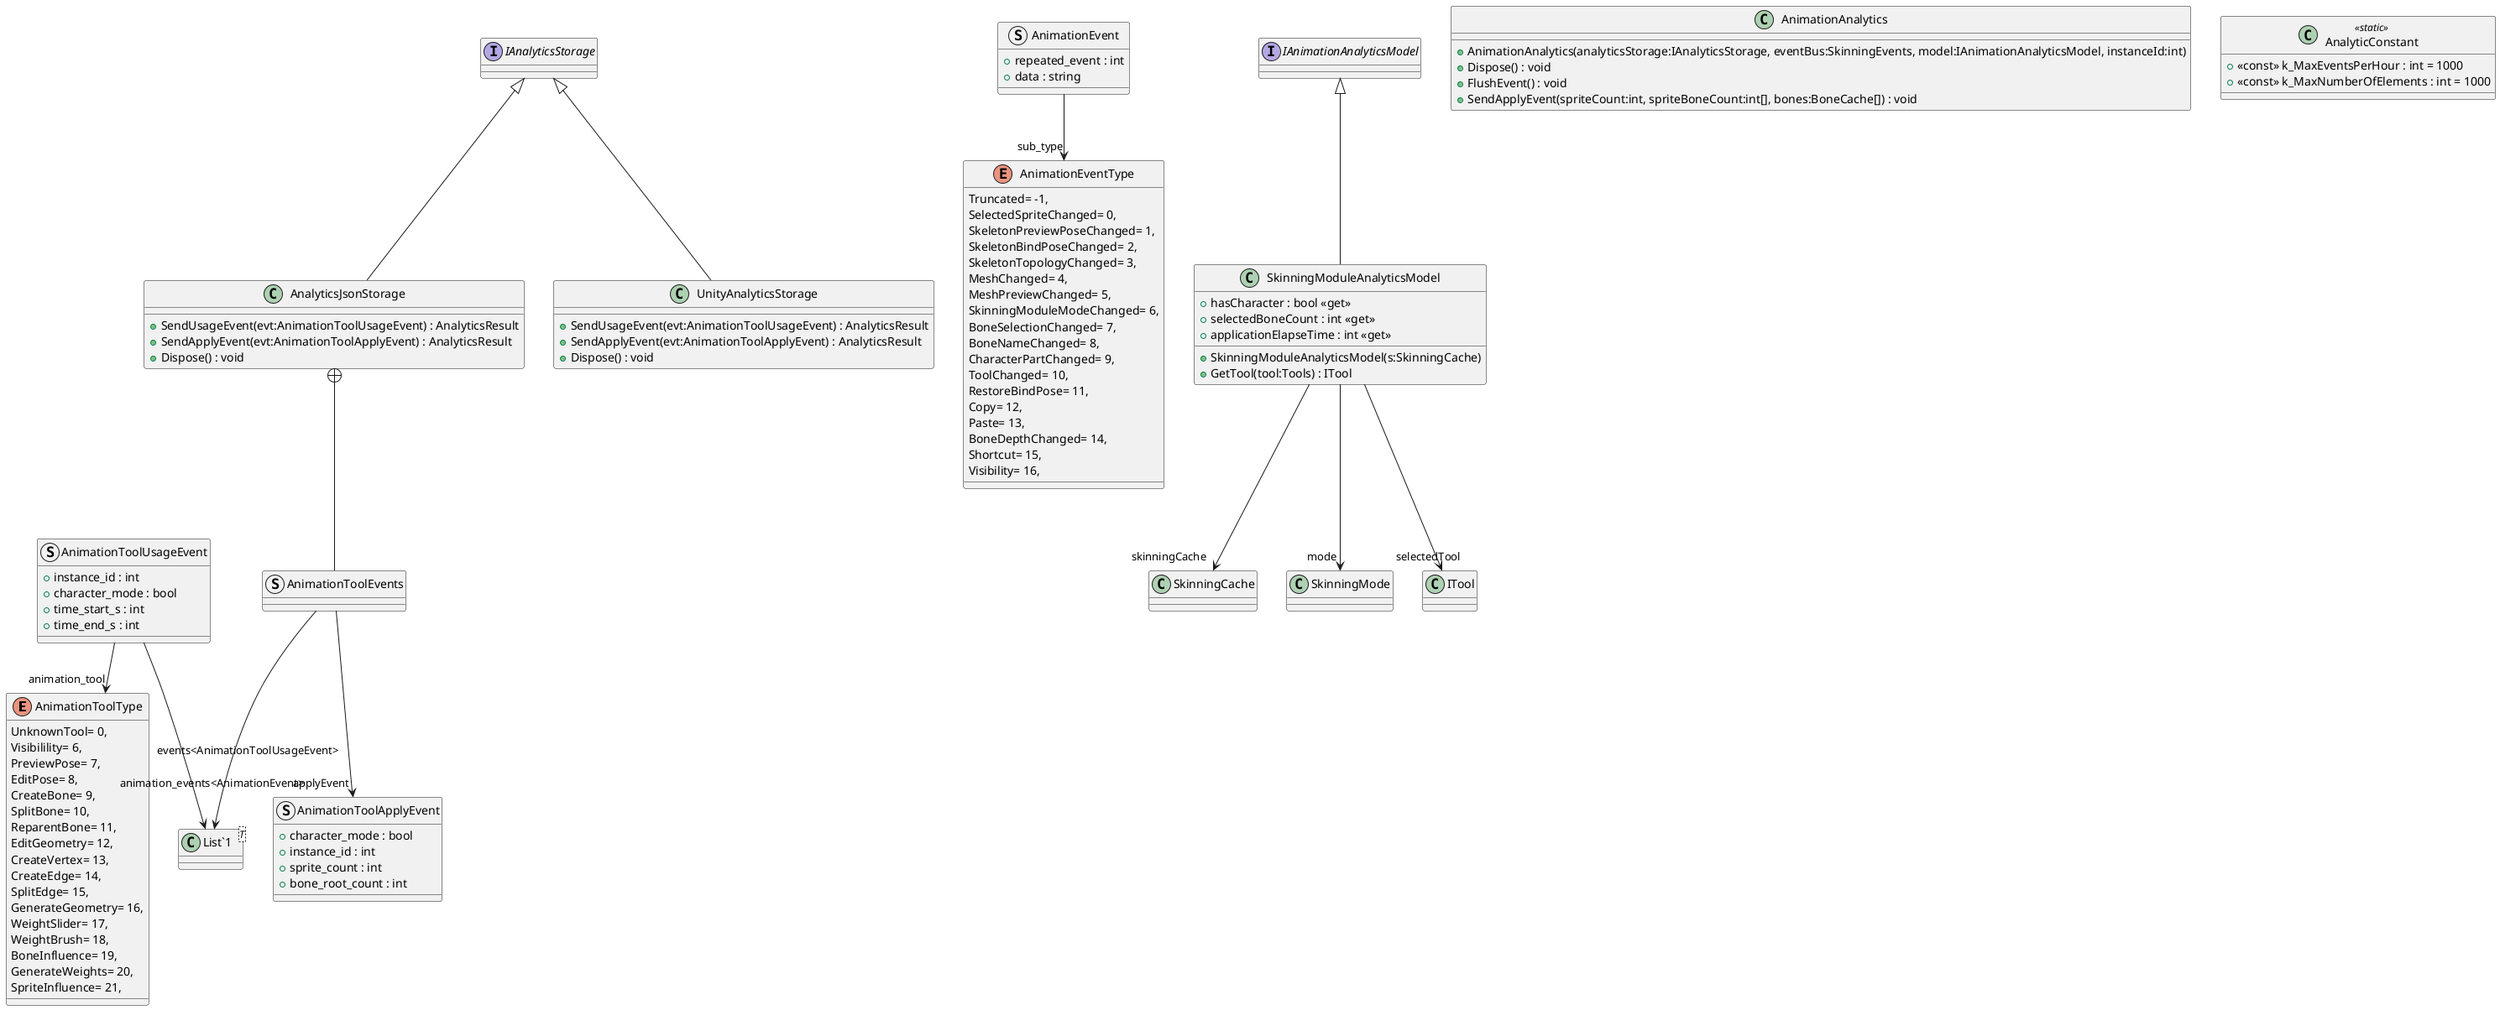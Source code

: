 @startuml
enum AnimationToolType {
    UnknownTool= 0,
    Visibilility= 6,
    PreviewPose= 7,
    EditPose= 8,
    CreateBone= 9,
    SplitBone= 10,
    ReparentBone= 11,
    EditGeometry= 12,
    CreateVertex= 13,
    CreateEdge= 14,
    SplitEdge= 15,
    GenerateGeometry= 16,
    WeightSlider= 17,
    WeightBrush= 18,
    BoneInfluence= 19,
    GenerateWeights= 20,
    SpriteInfluence= 21,
}
enum AnimationEventType {
    Truncated= -1,
    SelectedSpriteChanged= 0,
    SkeletonPreviewPoseChanged= 1,
    SkeletonBindPoseChanged= 2,
    SkeletonTopologyChanged= 3,
    MeshChanged= 4,
    MeshPreviewChanged= 5,
    SkinningModuleModeChanged= 6,
    BoneSelectionChanged= 7,
    BoneNameChanged= 8,
    CharacterPartChanged= 9,
    ToolChanged= 10,
    RestoreBindPose= 11,
    Copy= 12,
    Paste= 13,
    BoneDepthChanged= 14,
    Shortcut= 15,
    Visibility= 16,
}
struct AnimationEvent {
    + repeated_event : int
    + data : string
}
struct AnimationToolUsageEvent {
    + instance_id : int
    + character_mode : bool
    + time_start_s : int
    + time_end_s : int
}
struct AnimationToolApplyEvent {
    + character_mode : bool
    + instance_id : int
    + sprite_count : int
    + bone_root_count : int
}
interface IAnimationAnalyticsModel {
}
class SkinningModuleAnalyticsModel {
    + hasCharacter : bool <<get>>
    + SkinningModuleAnalyticsModel(s:SkinningCache)
    + GetTool(tool:Tools) : ITool
    + selectedBoneCount : int <<get>>
    + applicationElapseTime : int <<get>>
}
class AnimationAnalytics {
    + AnimationAnalytics(analyticsStorage:IAnalyticsStorage, eventBus:SkinningEvents, model:IAnimationAnalyticsModel, instanceId:int)
    + Dispose() : void
    + FlushEvent() : void
    + SendApplyEvent(spriteCount:int, spriteBoneCount:int[], bones:BoneCache[]) : void
}
interface IAnalyticsStorage {
}
class AnalyticConstant <<static>> {
    + <<const>> k_MaxEventsPerHour : int = 1000
    + <<const>> k_MaxNumberOfElements : int = 1000
}
class AnalyticsJsonStorage {
    + SendUsageEvent(evt:AnimationToolUsageEvent) : AnalyticsResult
    + SendApplyEvent(evt:AnimationToolApplyEvent) : AnalyticsResult
    + Dispose() : void
}
class UnityAnalyticsStorage {
    + SendUsageEvent(evt:AnimationToolUsageEvent) : AnalyticsResult
    + SendApplyEvent(evt:AnimationToolApplyEvent) : AnalyticsResult
    + Dispose() : void
}
class "List`1"<T> {
}
struct AnimationToolEvents {
}
AnimationEvent --> "sub_type" AnimationEventType
AnimationToolUsageEvent --> "animation_tool" AnimationToolType
AnimationToolUsageEvent --> "animation_events<AnimationEvent>" "List`1"
IAnimationAnalyticsModel <|-- SkinningModuleAnalyticsModel
SkinningModuleAnalyticsModel --> "skinningCache" SkinningCache
SkinningModuleAnalyticsModel --> "mode" SkinningMode
SkinningModuleAnalyticsModel --> "selectedTool" ITool
IAnalyticsStorage <|-- AnalyticsJsonStorage
IAnalyticsStorage <|-- UnityAnalyticsStorage
AnalyticsJsonStorage +-- AnimationToolEvents
AnimationToolEvents --> "events<AnimationToolUsageEvent>" "List`1"
AnimationToolEvents --> "applyEvent" AnimationToolApplyEvent
@enduml
